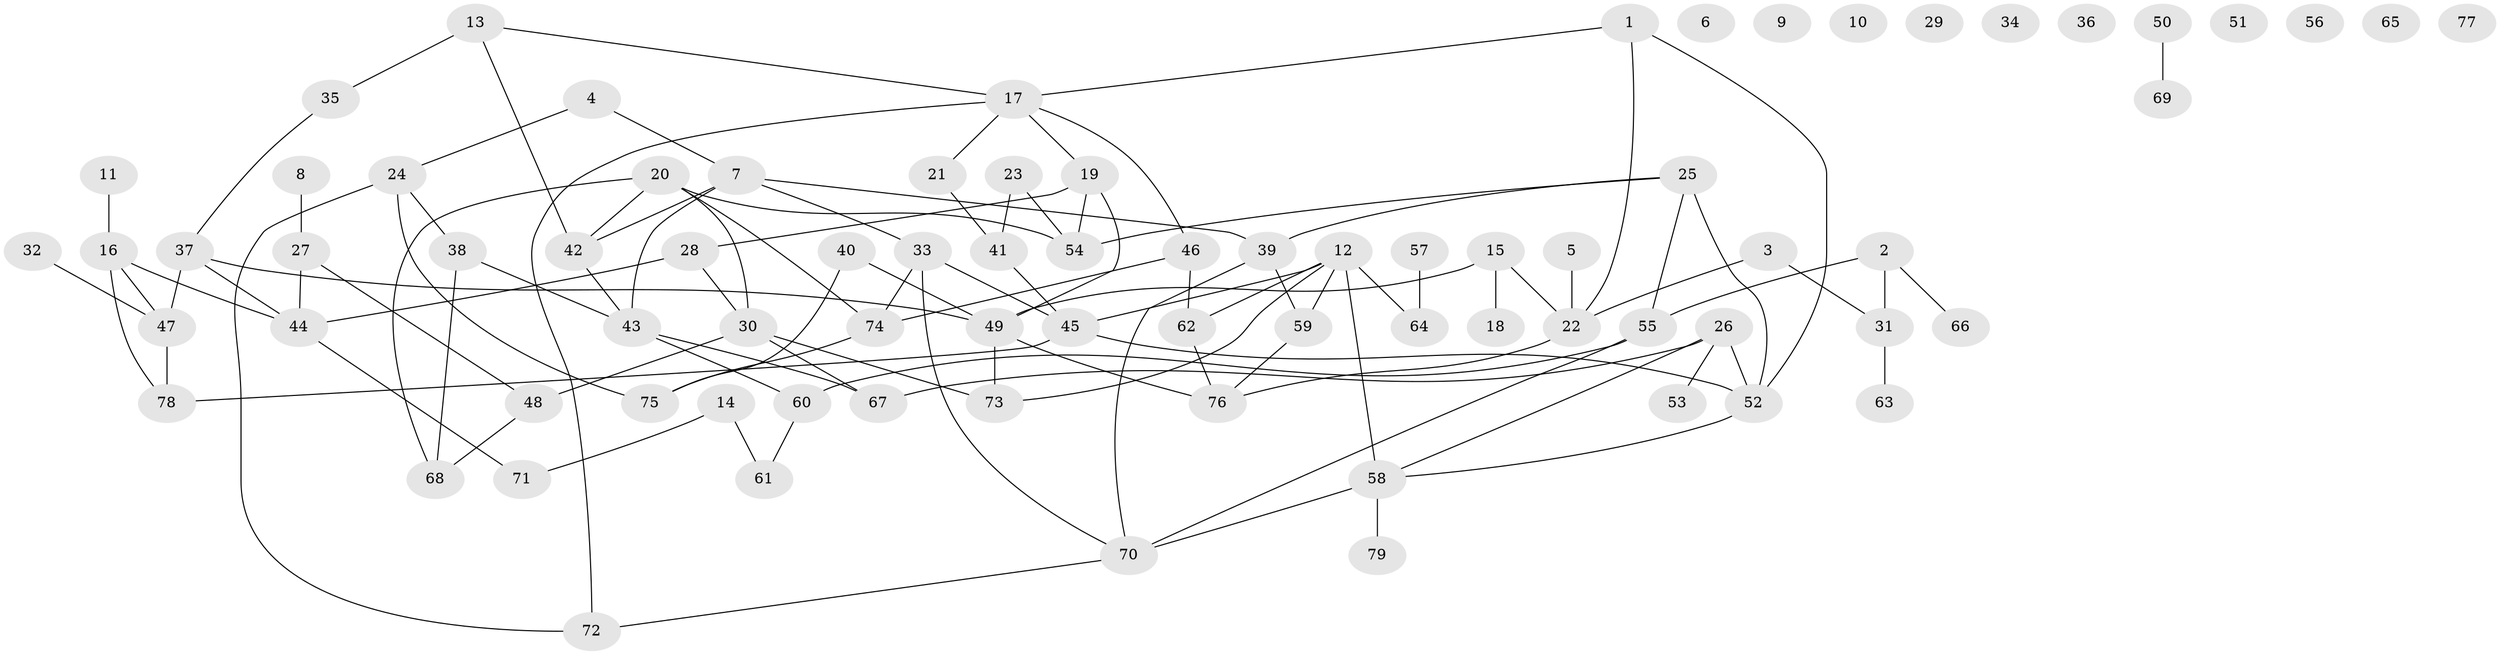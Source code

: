 // Generated by graph-tools (version 1.1) at 2025/49/03/09/25 03:49:09]
// undirected, 79 vertices, 108 edges
graph export_dot {
graph [start="1"]
  node [color=gray90,style=filled];
  1;
  2;
  3;
  4;
  5;
  6;
  7;
  8;
  9;
  10;
  11;
  12;
  13;
  14;
  15;
  16;
  17;
  18;
  19;
  20;
  21;
  22;
  23;
  24;
  25;
  26;
  27;
  28;
  29;
  30;
  31;
  32;
  33;
  34;
  35;
  36;
  37;
  38;
  39;
  40;
  41;
  42;
  43;
  44;
  45;
  46;
  47;
  48;
  49;
  50;
  51;
  52;
  53;
  54;
  55;
  56;
  57;
  58;
  59;
  60;
  61;
  62;
  63;
  64;
  65;
  66;
  67;
  68;
  69;
  70;
  71;
  72;
  73;
  74;
  75;
  76;
  77;
  78;
  79;
  1 -- 17;
  1 -- 22;
  1 -- 52;
  2 -- 31;
  2 -- 55;
  2 -- 66;
  3 -- 22;
  3 -- 31;
  4 -- 7;
  4 -- 24;
  5 -- 22;
  7 -- 33;
  7 -- 39;
  7 -- 42;
  7 -- 43;
  8 -- 27;
  11 -- 16;
  12 -- 45;
  12 -- 58;
  12 -- 59;
  12 -- 62;
  12 -- 64;
  12 -- 73;
  13 -- 17;
  13 -- 35;
  13 -- 42;
  14 -- 61;
  14 -- 71;
  15 -- 18;
  15 -- 22;
  15 -- 49;
  16 -- 44;
  16 -- 47;
  16 -- 78;
  17 -- 19;
  17 -- 21;
  17 -- 46;
  17 -- 72;
  19 -- 28;
  19 -- 49;
  19 -- 54;
  20 -- 30;
  20 -- 42;
  20 -- 54;
  20 -- 68;
  20 -- 74;
  21 -- 41;
  22 -- 76;
  23 -- 41;
  23 -- 54;
  24 -- 38;
  24 -- 72;
  24 -- 75;
  25 -- 39;
  25 -- 52;
  25 -- 54;
  25 -- 55;
  26 -- 52;
  26 -- 53;
  26 -- 58;
  26 -- 67;
  27 -- 44;
  27 -- 48;
  28 -- 30;
  28 -- 44;
  30 -- 48;
  30 -- 67;
  30 -- 73;
  31 -- 63;
  32 -- 47;
  33 -- 45;
  33 -- 70;
  33 -- 74;
  35 -- 37;
  37 -- 44;
  37 -- 47;
  37 -- 49;
  38 -- 43;
  38 -- 68;
  39 -- 59;
  39 -- 70;
  40 -- 49;
  40 -- 75;
  41 -- 45;
  42 -- 43;
  43 -- 60;
  43 -- 67;
  44 -- 71;
  45 -- 52;
  45 -- 78;
  46 -- 62;
  46 -- 74;
  47 -- 78;
  48 -- 68;
  49 -- 73;
  49 -- 76;
  50 -- 69;
  52 -- 58;
  55 -- 60;
  55 -- 70;
  57 -- 64;
  58 -- 70;
  58 -- 79;
  59 -- 76;
  60 -- 61;
  62 -- 76;
  70 -- 72;
  74 -- 75;
}
